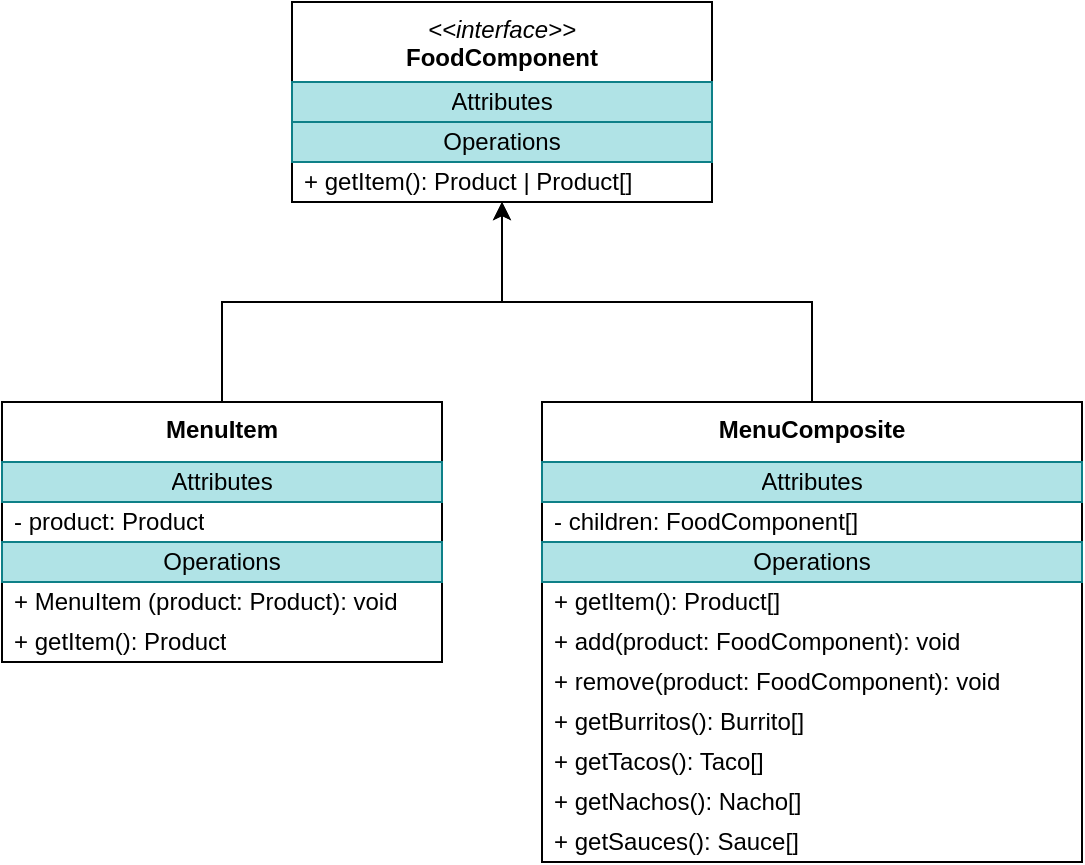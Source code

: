 <mxfile version="21.5.0" type="device">
  <diagram name="Page-1" id="UIKAJYA0lJOdj49VLDHR">
    <mxGraphModel dx="1434" dy="712" grid="1" gridSize="10" guides="1" tooltips="1" connect="1" arrows="1" fold="1" page="1" pageScale="1" pageWidth="850" pageHeight="1100" math="0" shadow="0">
      <root>
        <mxCell id="0" />
        <mxCell id="1" parent="0" />
        <mxCell id="LbGtyf0Ze_z5fDAbs6Qm-1" value="&lt;div&gt;&lt;i&gt;&amp;lt;&amp;lt;interface&amp;gt;&amp;gt;&lt;/i&gt;&lt;br&gt;&lt;/div&gt;&lt;div&gt;&lt;b&gt;FoodComponent&lt;/b&gt;&lt;/div&gt;" style="swimlane;fontStyle=0;align=center;verticalAlign=top;childLayout=stackLayout;horizontal=1;startSize=40;horizontalStack=0;resizeParent=1;resizeParentMax=0;resizeLast=0;collapsible=0;marginBottom=0;html=1;whiteSpace=wrap;" parent="1" vertex="1">
          <mxGeometry x="215" y="70" width="210" height="100" as="geometry" />
        </mxCell>
        <mxCell id="LbGtyf0Ze_z5fDAbs6Qm-2" value="Attributes" style="text;html=1;strokeColor=#0e8088;fillColor=#b0e3e6;align=center;verticalAlign=middle;spacingLeft=4;spacingRight=4;overflow=hidden;rotatable=0;points=[[0,0.5],[1,0.5]];portConstraint=eastwest;whiteSpace=wrap;" parent="LbGtyf0Ze_z5fDAbs6Qm-1" vertex="1">
          <mxGeometry y="40" width="210" height="20" as="geometry" />
        </mxCell>
        <mxCell id="LbGtyf0Ze_z5fDAbs6Qm-7" value="Operations" style="text;html=1;strokeColor=#0e8088;fillColor=#b0e3e6;align=center;verticalAlign=middle;spacingLeft=4;spacingRight=4;overflow=hidden;rotatable=0;points=[[0,0.5],[1,0.5]];portConstraint=eastwest;whiteSpace=wrap;" parent="LbGtyf0Ze_z5fDAbs6Qm-1" vertex="1">
          <mxGeometry y="60" width="210" height="20" as="geometry" />
        </mxCell>
        <mxCell id="LbGtyf0Ze_z5fDAbs6Qm-3" value="+ getItem(): Product | Product[]" style="text;html=1;strokeColor=none;fillColor=none;align=left;verticalAlign=middle;spacingLeft=4;spacingRight=4;overflow=hidden;rotatable=0;points=[[0,0.5],[1,0.5]];portConstraint=eastwest;whiteSpace=wrap;" parent="LbGtyf0Ze_z5fDAbs6Qm-1" vertex="1">
          <mxGeometry y="80" width="210" height="20" as="geometry" />
        </mxCell>
        <mxCell id="LbGtyf0Ze_z5fDAbs6Qm-23" style="edgeStyle=orthogonalEdgeStyle;rounded=0;orthogonalLoop=1;jettySize=auto;html=1;" parent="1" source="LbGtyf0Ze_z5fDAbs6Qm-9" target="LbGtyf0Ze_z5fDAbs6Qm-1" edge="1">
          <mxGeometry relative="1" as="geometry" />
        </mxCell>
        <mxCell id="LbGtyf0Ze_z5fDAbs6Qm-9" value="&lt;b&gt;MenuItem&lt;/b&gt;" style="swimlane;fontStyle=0;align=center;verticalAlign=top;childLayout=stackLayout;horizontal=1;startSize=30;horizontalStack=0;resizeParent=1;resizeParentMax=0;resizeLast=0;collapsible=0;marginBottom=0;html=1;whiteSpace=wrap;" parent="1" vertex="1">
          <mxGeometry x="70" y="270" width="220" height="130" as="geometry" />
        </mxCell>
        <mxCell id="LbGtyf0Ze_z5fDAbs6Qm-10" value="Attributes" style="text;html=1;strokeColor=#0e8088;fillColor=#b0e3e6;align=center;verticalAlign=middle;spacingLeft=4;spacingRight=4;overflow=hidden;rotatable=0;points=[[0,0.5],[1,0.5]];portConstraint=eastwest;whiteSpace=wrap;" parent="LbGtyf0Ze_z5fDAbs6Qm-9" vertex="1">
          <mxGeometry y="30" width="220" height="20" as="geometry" />
        </mxCell>
        <mxCell id="LbGtyf0Ze_z5fDAbs6Qm-11" value="- product: Product" style="text;html=1;strokeColor=none;fillColor=none;align=left;verticalAlign=middle;spacingLeft=4;spacingRight=4;overflow=hidden;rotatable=0;points=[[0,0.5],[1,0.5]];portConstraint=eastwest;whiteSpace=wrap;" parent="LbGtyf0Ze_z5fDAbs6Qm-9" vertex="1">
          <mxGeometry y="50" width="220" height="20" as="geometry" />
        </mxCell>
        <mxCell id="LbGtyf0Ze_z5fDAbs6Qm-14" value="Operations" style="text;html=1;strokeColor=#0e8088;fillColor=#b0e3e6;align=center;verticalAlign=middle;spacingLeft=4;spacingRight=4;overflow=hidden;rotatable=0;points=[[0,0.5],[1,0.5]];portConstraint=eastwest;whiteSpace=wrap;" parent="LbGtyf0Ze_z5fDAbs6Qm-9" vertex="1">
          <mxGeometry y="70" width="220" height="20" as="geometry" />
        </mxCell>
        <mxCell id="LbGtyf0Ze_z5fDAbs6Qm-15" value="+ MenuItem (product: Product): void" style="text;html=1;strokeColor=none;fillColor=none;align=left;verticalAlign=middle;spacingLeft=4;spacingRight=4;overflow=hidden;rotatable=0;points=[[0,0.5],[1,0.5]];portConstraint=eastwest;whiteSpace=wrap;" parent="LbGtyf0Ze_z5fDAbs6Qm-9" vertex="1">
          <mxGeometry y="90" width="220" height="20" as="geometry" />
        </mxCell>
        <mxCell id="LbGtyf0Ze_z5fDAbs6Qm-24" value="&lt;div&gt;+ getItem(): Product&lt;/div&gt;" style="text;html=1;strokeColor=none;fillColor=none;align=left;verticalAlign=middle;spacingLeft=4;spacingRight=4;overflow=hidden;rotatable=0;points=[[0,0.5],[1,0.5]];portConstraint=eastwest;whiteSpace=wrap;" parent="LbGtyf0Ze_z5fDAbs6Qm-9" vertex="1">
          <mxGeometry y="110" width="220" height="20" as="geometry" />
        </mxCell>
        <mxCell id="LbGtyf0Ze_z5fDAbs6Qm-32" style="edgeStyle=orthogonalEdgeStyle;rounded=0;orthogonalLoop=1;jettySize=auto;html=1;" parent="1" source="LbGtyf0Ze_z5fDAbs6Qm-25" target="LbGtyf0Ze_z5fDAbs6Qm-1" edge="1">
          <mxGeometry relative="1" as="geometry" />
        </mxCell>
        <mxCell id="LbGtyf0Ze_z5fDAbs6Qm-25" value="&lt;b&gt;MenuComposite&lt;/b&gt;" style="swimlane;fontStyle=0;align=center;verticalAlign=top;childLayout=stackLayout;horizontal=1;startSize=30;horizontalStack=0;resizeParent=1;resizeParentMax=0;resizeLast=0;collapsible=0;marginBottom=0;html=1;whiteSpace=wrap;" parent="1" vertex="1">
          <mxGeometry x="340" y="270" width="270" height="230" as="geometry" />
        </mxCell>
        <mxCell id="LbGtyf0Ze_z5fDAbs6Qm-26" value="Attributes" style="text;html=1;strokeColor=#0e8088;fillColor=#b0e3e6;align=center;verticalAlign=middle;spacingLeft=4;spacingRight=4;overflow=hidden;rotatable=0;points=[[0,0.5],[1,0.5]];portConstraint=eastwest;whiteSpace=wrap;" parent="LbGtyf0Ze_z5fDAbs6Qm-25" vertex="1">
          <mxGeometry y="30" width="270" height="20" as="geometry" />
        </mxCell>
        <mxCell id="LbGtyf0Ze_z5fDAbs6Qm-27" value="- children: FoodComponent[]" style="text;html=1;strokeColor=none;fillColor=none;align=left;verticalAlign=middle;spacingLeft=4;spacingRight=4;overflow=hidden;rotatable=0;points=[[0,0.5],[1,0.5]];portConstraint=eastwest;whiteSpace=wrap;" parent="LbGtyf0Ze_z5fDAbs6Qm-25" vertex="1">
          <mxGeometry y="50" width="270" height="20" as="geometry" />
        </mxCell>
        <mxCell id="LbGtyf0Ze_z5fDAbs6Qm-28" value="Operations" style="text;html=1;strokeColor=#0e8088;fillColor=#b0e3e6;align=center;verticalAlign=middle;spacingLeft=4;spacingRight=4;overflow=hidden;rotatable=0;points=[[0,0.5],[1,0.5]];portConstraint=eastwest;whiteSpace=wrap;" parent="LbGtyf0Ze_z5fDAbs6Qm-25" vertex="1">
          <mxGeometry y="70" width="270" height="20" as="geometry" />
        </mxCell>
        <mxCell id="LbGtyf0Ze_z5fDAbs6Qm-30" value="&lt;div&gt;+ getItem(): Product[]&lt;br&gt;&lt;/div&gt;" style="text;html=1;strokeColor=none;fillColor=none;align=left;verticalAlign=middle;spacingLeft=4;spacingRight=4;overflow=hidden;rotatable=0;points=[[0,0.5],[1,0.5]];portConstraint=eastwest;whiteSpace=wrap;" parent="LbGtyf0Ze_z5fDAbs6Qm-25" vertex="1">
          <mxGeometry y="90" width="270" height="20" as="geometry" />
        </mxCell>
        <mxCell id="LbGtyf0Ze_z5fDAbs6Qm-29" value="+ add(product: FoodComponent): void" style="text;html=1;strokeColor=none;fillColor=none;align=left;verticalAlign=middle;spacingLeft=4;spacingRight=4;overflow=hidden;rotatable=0;points=[[0,0.5],[1,0.5]];portConstraint=eastwest;whiteSpace=wrap;" parent="LbGtyf0Ze_z5fDAbs6Qm-25" vertex="1">
          <mxGeometry y="110" width="270" height="20" as="geometry" />
        </mxCell>
        <mxCell id="LbGtyf0Ze_z5fDAbs6Qm-31" value="+ remove(product: FoodComponent): void" style="text;html=1;strokeColor=none;fillColor=none;align=left;verticalAlign=middle;spacingLeft=4;spacingRight=4;overflow=hidden;rotatable=0;points=[[0,0.5],[1,0.5]];portConstraint=eastwest;whiteSpace=wrap;" parent="LbGtyf0Ze_z5fDAbs6Qm-25" vertex="1">
          <mxGeometry y="130" width="270" height="20" as="geometry" />
        </mxCell>
        <mxCell id="I8puMuTvu3E_QfLXKh66-1" value="+ getBurritos(): Burrito[]" style="text;html=1;strokeColor=none;fillColor=none;align=left;verticalAlign=middle;spacingLeft=4;spacingRight=4;overflow=hidden;rotatable=0;points=[[0,0.5],[1,0.5]];portConstraint=eastwest;whiteSpace=wrap;" vertex="1" parent="LbGtyf0Ze_z5fDAbs6Qm-25">
          <mxGeometry y="150" width="270" height="20" as="geometry" />
        </mxCell>
        <mxCell id="I8puMuTvu3E_QfLXKh66-2" value="+ getTacos(): Taco[]" style="text;html=1;strokeColor=none;fillColor=none;align=left;verticalAlign=middle;spacingLeft=4;spacingRight=4;overflow=hidden;rotatable=0;points=[[0,0.5],[1,0.5]];portConstraint=eastwest;whiteSpace=wrap;" vertex="1" parent="LbGtyf0Ze_z5fDAbs6Qm-25">
          <mxGeometry y="170" width="270" height="20" as="geometry" />
        </mxCell>
        <mxCell id="I8puMuTvu3E_QfLXKh66-3" value="+ getNachos(): Nacho[]" style="text;html=1;strokeColor=none;fillColor=none;align=left;verticalAlign=middle;spacingLeft=4;spacingRight=4;overflow=hidden;rotatable=0;points=[[0,0.5],[1,0.5]];portConstraint=eastwest;whiteSpace=wrap;" vertex="1" parent="LbGtyf0Ze_z5fDAbs6Qm-25">
          <mxGeometry y="190" width="270" height="20" as="geometry" />
        </mxCell>
        <mxCell id="I8puMuTvu3E_QfLXKh66-4" value="+ getSauces(): Sauce[]" style="text;html=1;strokeColor=none;fillColor=none;align=left;verticalAlign=middle;spacingLeft=4;spacingRight=4;overflow=hidden;rotatable=0;points=[[0,0.5],[1,0.5]];portConstraint=eastwest;whiteSpace=wrap;" vertex="1" parent="LbGtyf0Ze_z5fDAbs6Qm-25">
          <mxGeometry y="210" width="270" height="20" as="geometry" />
        </mxCell>
      </root>
    </mxGraphModel>
  </diagram>
</mxfile>
